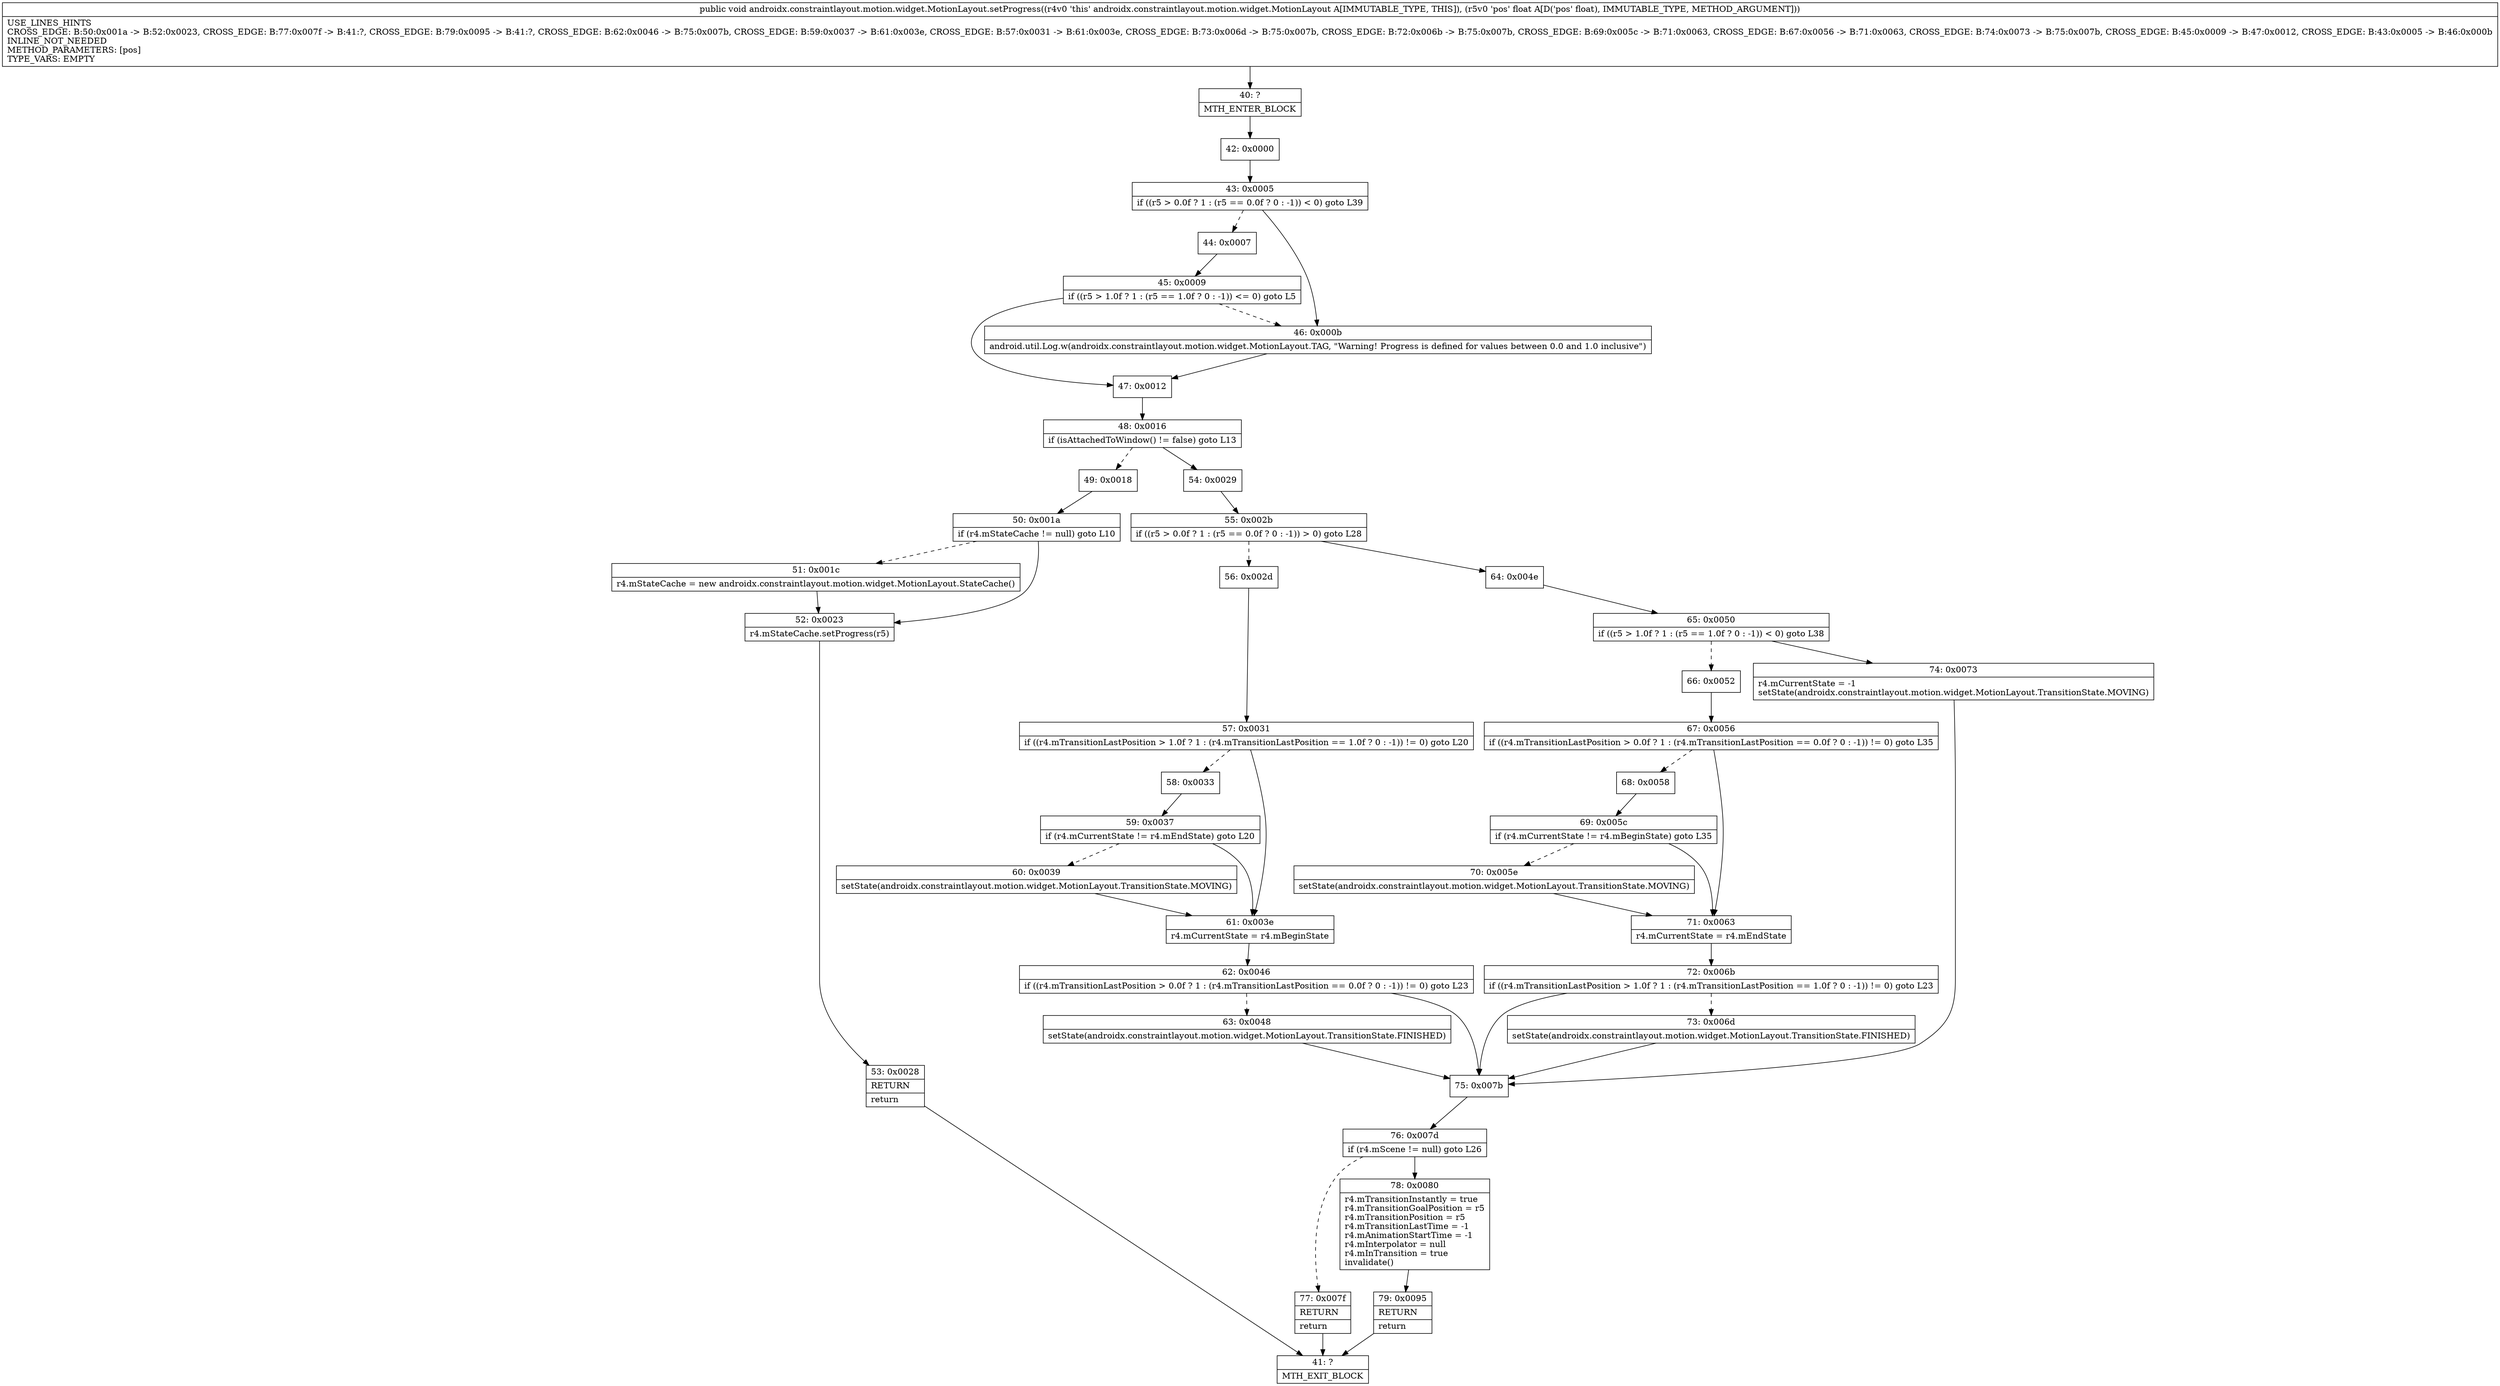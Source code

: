 digraph "CFG forandroidx.constraintlayout.motion.widget.MotionLayout.setProgress(F)V" {
Node_40 [shape=record,label="{40\:\ ?|MTH_ENTER_BLOCK\l}"];
Node_42 [shape=record,label="{42\:\ 0x0000}"];
Node_43 [shape=record,label="{43\:\ 0x0005|if ((r5 \> 0.0f ? 1 : (r5 == 0.0f ? 0 : \-1)) \< 0) goto L39\l}"];
Node_44 [shape=record,label="{44\:\ 0x0007}"];
Node_45 [shape=record,label="{45\:\ 0x0009|if ((r5 \> 1.0f ? 1 : (r5 == 1.0f ? 0 : \-1)) \<= 0) goto L5\l}"];
Node_47 [shape=record,label="{47\:\ 0x0012}"];
Node_48 [shape=record,label="{48\:\ 0x0016|if (isAttachedToWindow() != false) goto L13\l}"];
Node_49 [shape=record,label="{49\:\ 0x0018}"];
Node_50 [shape=record,label="{50\:\ 0x001a|if (r4.mStateCache != null) goto L10\l}"];
Node_51 [shape=record,label="{51\:\ 0x001c|r4.mStateCache = new androidx.constraintlayout.motion.widget.MotionLayout.StateCache()\l}"];
Node_52 [shape=record,label="{52\:\ 0x0023|r4.mStateCache.setProgress(r5)\l}"];
Node_53 [shape=record,label="{53\:\ 0x0028|RETURN\l|return\l}"];
Node_41 [shape=record,label="{41\:\ ?|MTH_EXIT_BLOCK\l}"];
Node_54 [shape=record,label="{54\:\ 0x0029}"];
Node_55 [shape=record,label="{55\:\ 0x002b|if ((r5 \> 0.0f ? 1 : (r5 == 0.0f ? 0 : \-1)) \> 0) goto L28\l}"];
Node_56 [shape=record,label="{56\:\ 0x002d}"];
Node_57 [shape=record,label="{57\:\ 0x0031|if ((r4.mTransitionLastPosition \> 1.0f ? 1 : (r4.mTransitionLastPosition == 1.0f ? 0 : \-1)) != 0) goto L20\l}"];
Node_58 [shape=record,label="{58\:\ 0x0033}"];
Node_59 [shape=record,label="{59\:\ 0x0037|if (r4.mCurrentState != r4.mEndState) goto L20\l}"];
Node_60 [shape=record,label="{60\:\ 0x0039|setState(androidx.constraintlayout.motion.widget.MotionLayout.TransitionState.MOVING)\l}"];
Node_61 [shape=record,label="{61\:\ 0x003e|r4.mCurrentState = r4.mBeginState\l}"];
Node_62 [shape=record,label="{62\:\ 0x0046|if ((r4.mTransitionLastPosition \> 0.0f ? 1 : (r4.mTransitionLastPosition == 0.0f ? 0 : \-1)) != 0) goto L23\l}"];
Node_63 [shape=record,label="{63\:\ 0x0048|setState(androidx.constraintlayout.motion.widget.MotionLayout.TransitionState.FINISHED)\l}"];
Node_75 [shape=record,label="{75\:\ 0x007b}"];
Node_76 [shape=record,label="{76\:\ 0x007d|if (r4.mScene != null) goto L26\l}"];
Node_77 [shape=record,label="{77\:\ 0x007f|RETURN\l|return\l}"];
Node_78 [shape=record,label="{78\:\ 0x0080|r4.mTransitionInstantly = true\lr4.mTransitionGoalPosition = r5\lr4.mTransitionPosition = r5\lr4.mTransitionLastTime = \-1\lr4.mAnimationStartTime = \-1\lr4.mInterpolator = null\lr4.mInTransition = true\linvalidate()\l}"];
Node_79 [shape=record,label="{79\:\ 0x0095|RETURN\l|return\l}"];
Node_64 [shape=record,label="{64\:\ 0x004e}"];
Node_65 [shape=record,label="{65\:\ 0x0050|if ((r5 \> 1.0f ? 1 : (r5 == 1.0f ? 0 : \-1)) \< 0) goto L38\l}"];
Node_66 [shape=record,label="{66\:\ 0x0052}"];
Node_67 [shape=record,label="{67\:\ 0x0056|if ((r4.mTransitionLastPosition \> 0.0f ? 1 : (r4.mTransitionLastPosition == 0.0f ? 0 : \-1)) != 0) goto L35\l}"];
Node_68 [shape=record,label="{68\:\ 0x0058}"];
Node_69 [shape=record,label="{69\:\ 0x005c|if (r4.mCurrentState != r4.mBeginState) goto L35\l}"];
Node_70 [shape=record,label="{70\:\ 0x005e|setState(androidx.constraintlayout.motion.widget.MotionLayout.TransitionState.MOVING)\l}"];
Node_71 [shape=record,label="{71\:\ 0x0063|r4.mCurrentState = r4.mEndState\l}"];
Node_72 [shape=record,label="{72\:\ 0x006b|if ((r4.mTransitionLastPosition \> 1.0f ? 1 : (r4.mTransitionLastPosition == 1.0f ? 0 : \-1)) != 0) goto L23\l}"];
Node_73 [shape=record,label="{73\:\ 0x006d|setState(androidx.constraintlayout.motion.widget.MotionLayout.TransitionState.FINISHED)\l}"];
Node_74 [shape=record,label="{74\:\ 0x0073|r4.mCurrentState = \-1\lsetState(androidx.constraintlayout.motion.widget.MotionLayout.TransitionState.MOVING)\l}"];
Node_46 [shape=record,label="{46\:\ 0x000b|android.util.Log.w(androidx.constraintlayout.motion.widget.MotionLayout.TAG, \"Warning! Progress is defined for values between 0.0 and 1.0 inclusive\")\l}"];
MethodNode[shape=record,label="{public void androidx.constraintlayout.motion.widget.MotionLayout.setProgress((r4v0 'this' androidx.constraintlayout.motion.widget.MotionLayout A[IMMUTABLE_TYPE, THIS]), (r5v0 'pos' float A[D('pos' float), IMMUTABLE_TYPE, METHOD_ARGUMENT]))  | USE_LINES_HINTS\lCROSS_EDGE: B:50:0x001a \-\> B:52:0x0023, CROSS_EDGE: B:77:0x007f \-\> B:41:?, CROSS_EDGE: B:79:0x0095 \-\> B:41:?, CROSS_EDGE: B:62:0x0046 \-\> B:75:0x007b, CROSS_EDGE: B:59:0x0037 \-\> B:61:0x003e, CROSS_EDGE: B:57:0x0031 \-\> B:61:0x003e, CROSS_EDGE: B:73:0x006d \-\> B:75:0x007b, CROSS_EDGE: B:72:0x006b \-\> B:75:0x007b, CROSS_EDGE: B:69:0x005c \-\> B:71:0x0063, CROSS_EDGE: B:67:0x0056 \-\> B:71:0x0063, CROSS_EDGE: B:74:0x0073 \-\> B:75:0x007b, CROSS_EDGE: B:45:0x0009 \-\> B:47:0x0012, CROSS_EDGE: B:43:0x0005 \-\> B:46:0x000b\lINLINE_NOT_NEEDED\lMETHOD_PARAMETERS: [pos]\lTYPE_VARS: EMPTY\l}"];
MethodNode -> Node_40;Node_40 -> Node_42;
Node_42 -> Node_43;
Node_43 -> Node_44[style=dashed];
Node_43 -> Node_46;
Node_44 -> Node_45;
Node_45 -> Node_46[style=dashed];
Node_45 -> Node_47;
Node_47 -> Node_48;
Node_48 -> Node_49[style=dashed];
Node_48 -> Node_54;
Node_49 -> Node_50;
Node_50 -> Node_51[style=dashed];
Node_50 -> Node_52;
Node_51 -> Node_52;
Node_52 -> Node_53;
Node_53 -> Node_41;
Node_54 -> Node_55;
Node_55 -> Node_56[style=dashed];
Node_55 -> Node_64;
Node_56 -> Node_57;
Node_57 -> Node_58[style=dashed];
Node_57 -> Node_61;
Node_58 -> Node_59;
Node_59 -> Node_60[style=dashed];
Node_59 -> Node_61;
Node_60 -> Node_61;
Node_61 -> Node_62;
Node_62 -> Node_63[style=dashed];
Node_62 -> Node_75;
Node_63 -> Node_75;
Node_75 -> Node_76;
Node_76 -> Node_77[style=dashed];
Node_76 -> Node_78;
Node_77 -> Node_41;
Node_78 -> Node_79;
Node_79 -> Node_41;
Node_64 -> Node_65;
Node_65 -> Node_66[style=dashed];
Node_65 -> Node_74;
Node_66 -> Node_67;
Node_67 -> Node_68[style=dashed];
Node_67 -> Node_71;
Node_68 -> Node_69;
Node_69 -> Node_70[style=dashed];
Node_69 -> Node_71;
Node_70 -> Node_71;
Node_71 -> Node_72;
Node_72 -> Node_73[style=dashed];
Node_72 -> Node_75;
Node_73 -> Node_75;
Node_74 -> Node_75;
Node_46 -> Node_47;
}

